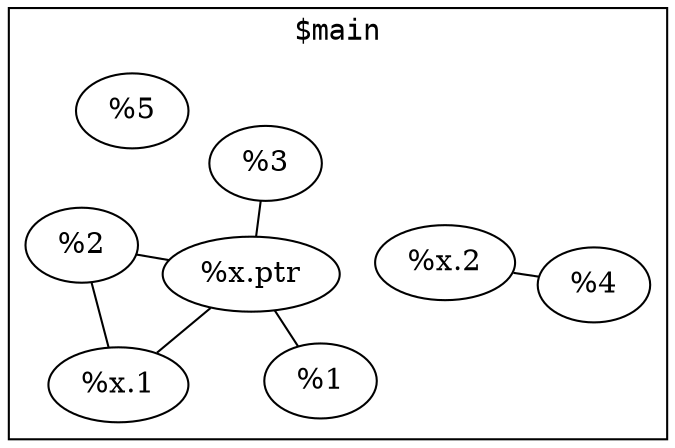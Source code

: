 graph {
   fontname=monospace
   layout=fdp

   subgraph cluster_0 {
      label="$main"
      "$main%x.ptr" [label="%x.ptr"]
      "$main%x.ptr" -- "$main%1"
      "$main%x.ptr" -- "$main%x.1"
      "$main%x.ptr" -- "$main%2"
      "$main%x.ptr" -- "$main%3"
      "$main%1" [label="%1"]
      "$main%x.1" [label="%x.1"]
      "$main%x.1" -- "$main%2"
      "$main%2" [label="%2"]
      "$main%3" [label="%3"]
      "$main%x.2" [label="%x.2"]
      "$main%x.2" -- "$main%4"
      "$main%4" [label="%4"]
      "$main%5" [label="%5"]
   }
}
